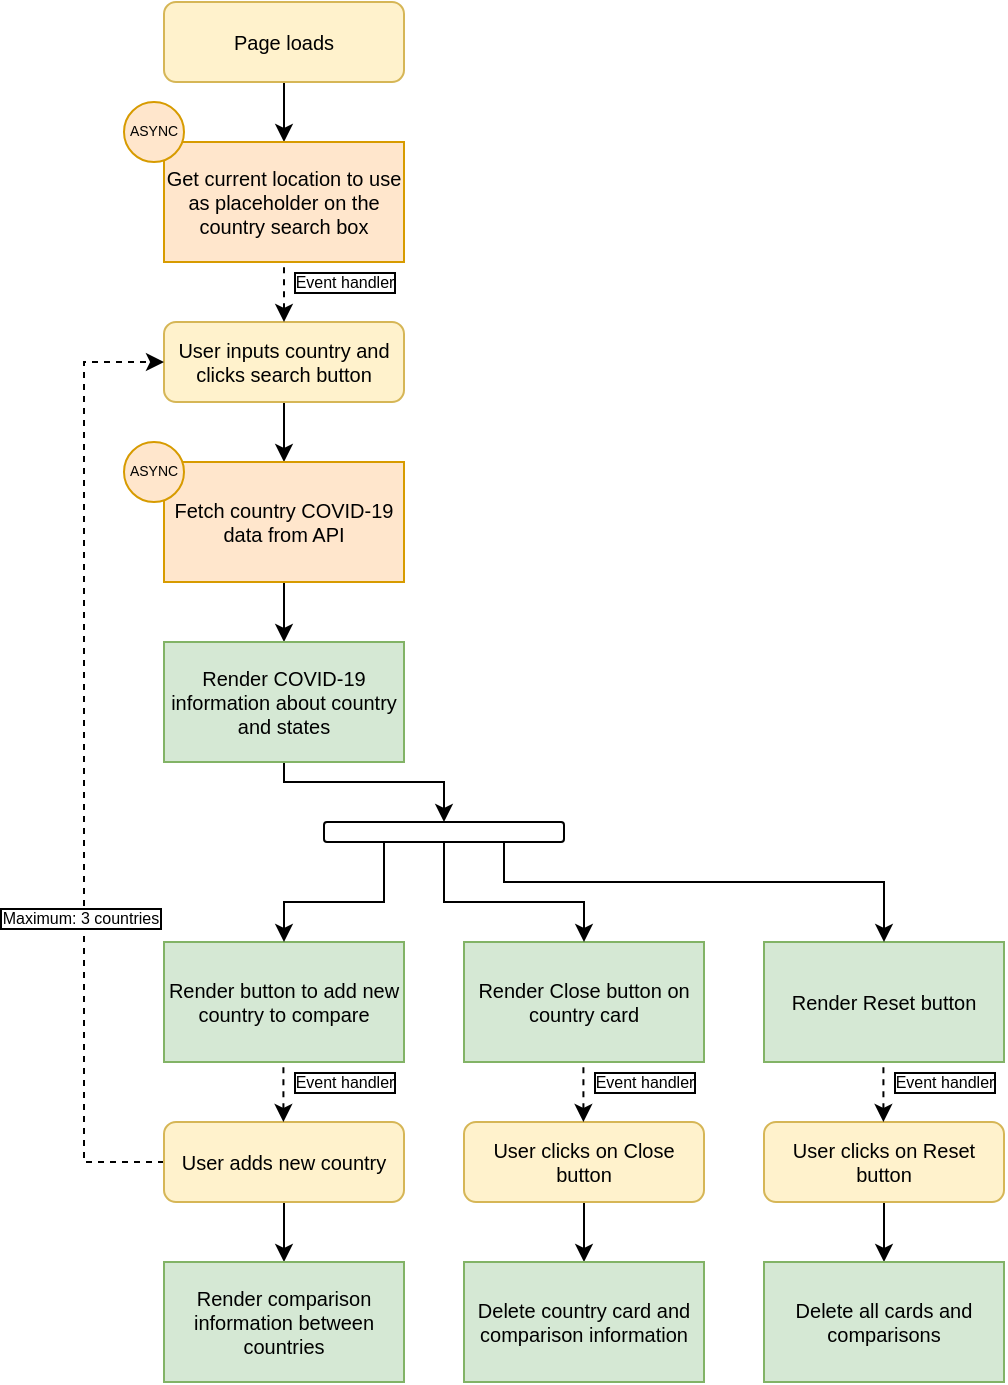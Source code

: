 <mxfile version="14.8.6" type="github">
  <diagram id="C5RBs43oDa-KdzZeNtuy" name="Page-1">
    <mxGraphModel dx="483" dy="580" grid="1" gridSize="10" guides="1" tooltips="1" connect="1" arrows="1" fold="1" page="1" pageScale="1" pageWidth="827" pageHeight="1169" math="0" shadow="0">
      <root>
        <mxCell id="WIyWlLk6GJQsqaUBKTNV-0" />
        <mxCell id="WIyWlLk6GJQsqaUBKTNV-1" parent="WIyWlLk6GJQsqaUBKTNV-0" />
        <mxCell id="nCoyNoLL6VT5nCh0kXBd-9" style="edgeStyle=orthogonalEdgeStyle;rounded=0;orthogonalLoop=1;jettySize=auto;html=1;exitX=0.5;exitY=1;exitDx=0;exitDy=0;fontSize=7;" parent="WIyWlLk6GJQsqaUBKTNV-1" source="WIyWlLk6GJQsqaUBKTNV-3" target="nCoyNoLL6VT5nCh0kXBd-0" edge="1">
          <mxGeometry relative="1" as="geometry" />
        </mxCell>
        <mxCell id="WIyWlLk6GJQsqaUBKTNV-3" value="Page loads" style="rounded=1;whiteSpace=wrap;html=1;fontSize=10;glass=0;strokeWidth=1;shadow=0;fillColor=#fff2cc;strokeColor=#d6b656;" parent="WIyWlLk6GJQsqaUBKTNV-1" vertex="1">
          <mxGeometry x="160" y="100" width="120" height="40" as="geometry" />
        </mxCell>
        <mxCell id="nCoyNoLL6VT5nCh0kXBd-0" value="Get current location to use as placeholder on the country search box" style="rounded=0;whiteSpace=wrap;html=1;fontSize=10;fillColor=#ffe6cc;strokeColor=#d79b00;" parent="WIyWlLk6GJQsqaUBKTNV-1" vertex="1">
          <mxGeometry x="160" y="170" width="120" height="60" as="geometry" />
        </mxCell>
        <mxCell id="nCoyNoLL6VT5nCh0kXBd-2" value="ASYNC" style="ellipse;whiteSpace=wrap;html=1;aspect=fixed;fontSize=7;fillColor=#ffe6cc;strokeColor=#d79b00;" parent="WIyWlLk6GJQsqaUBKTNV-1" vertex="1">
          <mxGeometry x="140" y="150" width="30" height="30" as="geometry" />
        </mxCell>
        <mxCell id="nCoyNoLL6VT5nCh0kXBd-8" style="edgeStyle=orthogonalEdgeStyle;rounded=0;orthogonalLoop=1;jettySize=auto;html=1;exitX=0.5;exitY=1;exitDx=0;exitDy=0;entryX=0.5;entryY=0;entryDx=0;entryDy=0;fontSize=7;" parent="WIyWlLk6GJQsqaUBKTNV-1" source="nCoyNoLL6VT5nCh0kXBd-4" target="nCoyNoLL6VT5nCh0kXBd-6" edge="1">
          <mxGeometry relative="1" as="geometry" />
        </mxCell>
        <mxCell id="nCoyNoLL6VT5nCh0kXBd-4" value="User inputs country and clicks search button" style="rounded=1;whiteSpace=wrap;html=1;fontSize=10;glass=0;strokeWidth=1;shadow=0;fillColor=#fff2cc;strokeColor=#d6b656;" parent="WIyWlLk6GJQsqaUBKTNV-1" vertex="1">
          <mxGeometry x="160" y="260" width="120" height="40" as="geometry" />
        </mxCell>
        <mxCell id="nCoyNoLL6VT5nCh0kXBd-5" value="Event handler" style="endArrow=none;dashed=1;html=1;fontSize=8;exitX=0.5;exitY=0;exitDx=0;exitDy=0;entryX=0.5;entryY=1;entryDx=0;entryDy=0;startArrow=classic;startFill=1;labelBorderColor=#000000;" parent="WIyWlLk6GJQsqaUBKTNV-1" source="nCoyNoLL6VT5nCh0kXBd-4" target="nCoyNoLL6VT5nCh0kXBd-0" edge="1">
          <mxGeometry x="0.333" y="-30" width="50" height="50" relative="1" as="geometry">
            <mxPoint x="370" y="310" as="sourcePoint" />
            <mxPoint x="420" y="260" as="targetPoint" />
            <mxPoint as="offset" />
          </mxGeometry>
        </mxCell>
        <mxCell id="nCoyNoLL6VT5nCh0kXBd-12" style="edgeStyle=orthogonalEdgeStyle;rounded=0;orthogonalLoop=1;jettySize=auto;html=1;exitX=0.5;exitY=1;exitDx=0;exitDy=0;fontSize=7;startArrow=none;startFill=0;" parent="WIyWlLk6GJQsqaUBKTNV-1" source="nCoyNoLL6VT5nCh0kXBd-6" target="nCoyNoLL6VT5nCh0kXBd-11" edge="1">
          <mxGeometry relative="1" as="geometry" />
        </mxCell>
        <mxCell id="nCoyNoLL6VT5nCh0kXBd-6" value="Fetch country COVID-19 data from API" style="rounded=0;whiteSpace=wrap;html=1;fontSize=10;fillColor=#ffe6cc;strokeColor=#d79b00;" parent="WIyWlLk6GJQsqaUBKTNV-1" vertex="1">
          <mxGeometry x="160" y="330" width="120" height="60" as="geometry" />
        </mxCell>
        <mxCell id="nCoyNoLL6VT5nCh0kXBd-7" value="ASYNC" style="ellipse;whiteSpace=wrap;html=1;aspect=fixed;fontSize=7;fillColor=#ffe6cc;strokeColor=#d79b00;" parent="WIyWlLk6GJQsqaUBKTNV-1" vertex="1">
          <mxGeometry x="140" y="320" width="30" height="30" as="geometry" />
        </mxCell>
        <mxCell id="nCoyNoLL6VT5nCh0kXBd-51" style="edgeStyle=orthogonalEdgeStyle;rounded=0;orthogonalLoop=1;jettySize=auto;html=1;exitX=0.5;exitY=1;exitDx=0;exitDy=0;entryX=0.5;entryY=0;entryDx=0;entryDy=0;fontSize=8;startArrow=none;startFill=0;endArrow=classic;endFill=1;" parent="WIyWlLk6GJQsqaUBKTNV-1" source="nCoyNoLL6VT5nCh0kXBd-11" target="nCoyNoLL6VT5nCh0kXBd-50" edge="1">
          <mxGeometry relative="1" as="geometry">
            <Array as="points">
              <mxPoint x="220" y="490" />
              <mxPoint x="300" y="490" />
            </Array>
          </mxGeometry>
        </mxCell>
        <mxCell id="nCoyNoLL6VT5nCh0kXBd-11" value="&lt;span style=&quot;color: rgb(0 , 0 , 0) ; font-family: &amp;#34;helvetica&amp;#34; ; font-size: 10px ; font-style: normal ; font-weight: 400 ; letter-spacing: normal ; text-align: center ; text-indent: 0px ; text-transform: none ; word-spacing: 0px ; display: inline ; float: none&quot;&gt;Render COVID-19 information about country and states&lt;/span&gt;" style="rounded=0;whiteSpace=wrap;html=1;fontSize=7;fillColor=#d5e8d4;strokeColor=#82b366;labelBackgroundColor=none;" parent="WIyWlLk6GJQsqaUBKTNV-1" vertex="1">
          <mxGeometry x="160" y="420" width="120" height="60" as="geometry" />
        </mxCell>
        <mxCell id="nCoyNoLL6VT5nCh0kXBd-15" style="edgeStyle=orthogonalEdgeStyle;rounded=0;orthogonalLoop=1;jettySize=auto;html=1;exitX=0;exitY=0.5;exitDx=0;exitDy=0;entryX=0;entryY=0.5;entryDx=0;entryDy=0;fontSize=7;startArrow=none;startFill=0;dashed=1;" parent="WIyWlLk6GJQsqaUBKTNV-1" source="nCoyNoLL6VT5nCh0kXBd-28" target="nCoyNoLL6VT5nCh0kXBd-4" edge="1">
          <mxGeometry relative="1" as="geometry">
            <Array as="points">
              <mxPoint x="120" y="680" />
              <mxPoint x="120" y="280" />
            </Array>
          </mxGeometry>
        </mxCell>
        <mxCell id="nCoyNoLL6VT5nCh0kXBd-22" value="Maximum: 3 countries" style="edgeLabel;html=1;align=center;verticalAlign=middle;resizable=0;points=[];fontSize=8;labelBackgroundColor=#ffffff;labelBorderColor=#000000;" parent="nCoyNoLL6VT5nCh0kXBd-15" vertex="1" connectable="0">
          <mxGeometry x="0.181" y="2" relative="1" as="geometry">
            <mxPoint y="121" as="offset" />
          </mxGeometry>
        </mxCell>
        <mxCell id="nCoyNoLL6VT5nCh0kXBd-13" value="&lt;span style=&quot;color: rgb(0 , 0 , 0) ; font-family: &amp;#34;helvetica&amp;#34; ; font-size: 10px ; font-style: normal ; font-weight: 400 ; letter-spacing: normal ; text-align: center ; text-indent: 0px ; text-transform: none ; word-spacing: 0px ; display: inline ; float: none&quot;&gt;Render button to add new country to compare&lt;/span&gt;" style="rounded=0;whiteSpace=wrap;html=1;fontSize=7;fillColor=#d5e8d4;strokeColor=#82b366;labelBackgroundColor=none;" parent="WIyWlLk6GJQsqaUBKTNV-1" vertex="1">
          <mxGeometry x="160" y="570" width="120" height="60" as="geometry" />
        </mxCell>
        <mxCell id="nCoyNoLL6VT5nCh0kXBd-23" value="&lt;span style=&quot;color: rgb(0 , 0 , 0) ; font-family: &amp;#34;helvetica&amp;#34; ; font-size: 10px ; font-style: normal ; font-weight: 400 ; letter-spacing: normal ; text-align: center ; text-indent: 0px ; text-transform: none ; word-spacing: 0px ; display: inline ; float: none&quot;&gt;Render Close button on country card&lt;/span&gt;" style="rounded=0;whiteSpace=wrap;html=1;fontSize=7;fillColor=#d5e8d4;strokeColor=#82b366;labelBackgroundColor=none;" parent="WIyWlLk6GJQsqaUBKTNV-1" vertex="1">
          <mxGeometry x="310" y="570" width="120" height="60" as="geometry" />
        </mxCell>
        <mxCell id="nCoyNoLL6VT5nCh0kXBd-25" value="&lt;span style=&quot;color: rgb(0 , 0 , 0) ; font-family: &amp;#34;helvetica&amp;#34; ; font-size: 10px ; font-style: normal ; font-weight: 400 ; letter-spacing: normal ; text-align: center ; text-indent: 0px ; text-transform: none ; word-spacing: 0px ; display: inline ; float: none&quot;&gt;Render Reset button&lt;/span&gt;" style="rounded=0;whiteSpace=wrap;html=1;fontSize=7;fillColor=#d5e8d4;strokeColor=#82b366;labelBackgroundColor=none;" parent="WIyWlLk6GJQsqaUBKTNV-1" vertex="1">
          <mxGeometry x="460" y="570" width="120" height="60" as="geometry" />
        </mxCell>
        <mxCell id="nCoyNoLL6VT5nCh0kXBd-31" style="edgeStyle=orthogonalEdgeStyle;rounded=0;orthogonalLoop=1;jettySize=auto;html=1;exitX=0.5;exitY=1;exitDx=0;exitDy=0;entryX=0.5;entryY=0;entryDx=0;entryDy=0;fontSize=8;startArrow=none;startFill=0;" parent="WIyWlLk6GJQsqaUBKTNV-1" source="nCoyNoLL6VT5nCh0kXBd-28" target="nCoyNoLL6VT5nCh0kXBd-30" edge="1">
          <mxGeometry relative="1" as="geometry" />
        </mxCell>
        <mxCell id="nCoyNoLL6VT5nCh0kXBd-28" value="User adds new country" style="rounded=1;whiteSpace=wrap;html=1;fontSize=10;glass=0;strokeWidth=1;shadow=0;fillColor=#fff2cc;strokeColor=#d6b656;" parent="WIyWlLk6GJQsqaUBKTNV-1" vertex="1">
          <mxGeometry x="160" y="660" width="120" height="40" as="geometry" />
        </mxCell>
        <mxCell id="nCoyNoLL6VT5nCh0kXBd-29" value="Event handler" style="endArrow=none;dashed=1;html=1;fontSize=8;exitX=0.5;exitY=0;exitDx=0;exitDy=0;entryX=0.5;entryY=1;entryDx=0;entryDy=0;startArrow=classic;startFill=1;labelBorderColor=#000000;" parent="WIyWlLk6GJQsqaUBKTNV-1" edge="1">
          <mxGeometry x="0.333" y="-30" width="50" height="50" relative="1" as="geometry">
            <mxPoint x="219.71" y="660" as="sourcePoint" />
            <mxPoint x="219.71" y="630" as="targetPoint" />
            <mxPoint as="offset" />
          </mxGeometry>
        </mxCell>
        <mxCell id="nCoyNoLL6VT5nCh0kXBd-30" value="&lt;span style=&quot;color: rgb(0 , 0 , 0) ; font-family: &amp;#34;helvetica&amp;#34; ; font-size: 10px ; font-style: normal ; font-weight: 400 ; letter-spacing: normal ; text-align: center ; text-indent: 0px ; text-transform: none ; word-spacing: 0px ; display: inline ; float: none&quot;&gt;Render comparison information between countries&lt;/span&gt;" style="rounded=0;whiteSpace=wrap;html=1;fontSize=7;fillColor=#d5e8d4;strokeColor=#82b366;labelBackgroundColor=none;" parent="WIyWlLk6GJQsqaUBKTNV-1" vertex="1">
          <mxGeometry x="160" y="730" width="120" height="60" as="geometry" />
        </mxCell>
        <mxCell id="nCoyNoLL6VT5nCh0kXBd-38" style="edgeStyle=orthogonalEdgeStyle;rounded=0;orthogonalLoop=1;jettySize=auto;html=1;exitX=0.5;exitY=1;exitDx=0;exitDy=0;entryX=0.5;entryY=0;entryDx=0;entryDy=0;fontSize=8;startArrow=none;startFill=0;" parent="WIyWlLk6GJQsqaUBKTNV-1" source="nCoyNoLL6VT5nCh0kXBd-32" target="nCoyNoLL6VT5nCh0kXBd-33" edge="1">
          <mxGeometry relative="1" as="geometry" />
        </mxCell>
        <mxCell id="nCoyNoLL6VT5nCh0kXBd-32" value="User clicks on Close button" style="rounded=1;whiteSpace=wrap;html=1;fontSize=10;glass=0;strokeWidth=1;shadow=0;fillColor=#fff2cc;strokeColor=#d6b656;" parent="WIyWlLk6GJQsqaUBKTNV-1" vertex="1">
          <mxGeometry x="310" y="660" width="120" height="40" as="geometry" />
        </mxCell>
        <mxCell id="nCoyNoLL6VT5nCh0kXBd-33" value="&lt;span style=&quot;color: rgb(0 , 0 , 0) ; font-family: &amp;#34;helvetica&amp;#34; ; font-size: 10px ; font-style: normal ; font-weight: 400 ; letter-spacing: normal ; text-align: center ; text-indent: 0px ; text-transform: none ; word-spacing: 0px ; display: inline ; float: none&quot;&gt;Delete country card and comparison information&lt;/span&gt;" style="rounded=0;whiteSpace=wrap;html=1;fontSize=7;fillColor=#d5e8d4;strokeColor=#82b366;labelBackgroundColor=none;" parent="WIyWlLk6GJQsqaUBKTNV-1" vertex="1">
          <mxGeometry x="310" y="730" width="120" height="60" as="geometry" />
        </mxCell>
        <mxCell id="nCoyNoLL6VT5nCh0kXBd-39" style="edgeStyle=orthogonalEdgeStyle;rounded=0;orthogonalLoop=1;jettySize=auto;html=1;exitX=0.5;exitY=1;exitDx=0;exitDy=0;entryX=0.5;entryY=0;entryDx=0;entryDy=0;fontSize=8;startArrow=none;startFill=0;" parent="WIyWlLk6GJQsqaUBKTNV-1" source="nCoyNoLL6VT5nCh0kXBd-34" target="nCoyNoLL6VT5nCh0kXBd-35" edge="1">
          <mxGeometry relative="1" as="geometry" />
        </mxCell>
        <mxCell id="nCoyNoLL6VT5nCh0kXBd-34" value="User clicks on Reset button" style="rounded=1;whiteSpace=wrap;html=1;fontSize=10;glass=0;strokeWidth=1;shadow=0;fillColor=#fff2cc;strokeColor=#d6b656;" parent="WIyWlLk6GJQsqaUBKTNV-1" vertex="1">
          <mxGeometry x="460" y="660" width="120" height="40" as="geometry" />
        </mxCell>
        <mxCell id="nCoyNoLL6VT5nCh0kXBd-35" value="&lt;span style=&quot;color: rgb(0 , 0 , 0) ; font-family: &amp;#34;helvetica&amp;#34; ; font-size: 10px ; font-style: normal ; font-weight: 400 ; letter-spacing: normal ; text-align: center ; text-indent: 0px ; text-transform: none ; word-spacing: 0px ; display: inline ; float: none&quot;&gt;Delete all cards and comparisons&lt;/span&gt;" style="rounded=0;whiteSpace=wrap;html=1;fontSize=7;fillColor=#d5e8d4;strokeColor=#82b366;labelBackgroundColor=none;" parent="WIyWlLk6GJQsqaUBKTNV-1" vertex="1">
          <mxGeometry x="460" y="730" width="120" height="60" as="geometry" />
        </mxCell>
        <mxCell id="nCoyNoLL6VT5nCh0kXBd-36" value="Event handler" style="endArrow=none;dashed=1;html=1;fontSize=8;exitX=0.5;exitY=0;exitDx=0;exitDy=0;entryX=0.5;entryY=1;entryDx=0;entryDy=0;startArrow=classic;startFill=1;labelBorderColor=#000000;" parent="WIyWlLk6GJQsqaUBKTNV-1" edge="1">
          <mxGeometry x="0.333" y="-30" width="50" height="50" relative="1" as="geometry">
            <mxPoint x="369.71" y="660" as="sourcePoint" />
            <mxPoint x="369.71" y="630" as="targetPoint" />
            <mxPoint as="offset" />
          </mxGeometry>
        </mxCell>
        <mxCell id="nCoyNoLL6VT5nCh0kXBd-37" value="Event handler" style="endArrow=none;dashed=1;html=1;fontSize=8;exitX=0.5;exitY=0;exitDx=0;exitDy=0;entryX=0.5;entryY=1;entryDx=0;entryDy=0;startArrow=classic;startFill=1;labelBorderColor=#000000;" parent="WIyWlLk6GJQsqaUBKTNV-1" edge="1">
          <mxGeometry x="0.333" y="-30" width="50" height="50" relative="1" as="geometry">
            <mxPoint x="519.71" y="660" as="sourcePoint" />
            <mxPoint x="519.71" y="630" as="targetPoint" />
            <mxPoint as="offset" />
          </mxGeometry>
        </mxCell>
        <mxCell id="nCoyNoLL6VT5nCh0kXBd-53" style="edgeStyle=orthogonalEdgeStyle;rounded=0;orthogonalLoop=1;jettySize=auto;html=1;exitX=0.25;exitY=1;exitDx=0;exitDy=0;entryX=0.5;entryY=0;entryDx=0;entryDy=0;fontSize=8;startArrow=none;startFill=0;endArrow=classic;endFill=1;" parent="WIyWlLk6GJQsqaUBKTNV-1" source="nCoyNoLL6VT5nCh0kXBd-50" target="nCoyNoLL6VT5nCh0kXBd-13" edge="1">
          <mxGeometry relative="1" as="geometry">
            <Array as="points">
              <mxPoint x="270" y="550" />
              <mxPoint x="220" y="550" />
            </Array>
          </mxGeometry>
        </mxCell>
        <mxCell id="nCoyNoLL6VT5nCh0kXBd-54" style="edgeStyle=orthogonalEdgeStyle;rounded=0;orthogonalLoop=1;jettySize=auto;html=1;exitX=0.5;exitY=1;exitDx=0;exitDy=0;fontSize=8;startArrow=none;startFill=0;endArrow=classic;endFill=1;" parent="WIyWlLk6GJQsqaUBKTNV-1" source="nCoyNoLL6VT5nCh0kXBd-50" target="nCoyNoLL6VT5nCh0kXBd-23" edge="1">
          <mxGeometry relative="1" as="geometry">
            <Array as="points">
              <mxPoint x="300" y="550" />
              <mxPoint x="370" y="550" />
            </Array>
          </mxGeometry>
        </mxCell>
        <mxCell id="nCoyNoLL6VT5nCh0kXBd-55" style="edgeStyle=orthogonalEdgeStyle;rounded=0;orthogonalLoop=1;jettySize=auto;html=1;exitX=0.75;exitY=1;exitDx=0;exitDy=0;fontSize=8;startArrow=none;startFill=0;endArrow=classic;endFill=1;" parent="WIyWlLk6GJQsqaUBKTNV-1" source="nCoyNoLL6VT5nCh0kXBd-50" target="nCoyNoLL6VT5nCh0kXBd-25" edge="1">
          <mxGeometry relative="1" as="geometry">
            <Array as="points">
              <mxPoint x="330" y="540" />
              <mxPoint x="520" y="540" />
            </Array>
          </mxGeometry>
        </mxCell>
        <mxCell id="nCoyNoLL6VT5nCh0kXBd-50" value="" style="rounded=1;whiteSpace=wrap;html=1;labelBackgroundColor=#ffffff;fontSize=8;" parent="WIyWlLk6GJQsqaUBKTNV-1" vertex="1">
          <mxGeometry x="240" y="510" width="120" height="10" as="geometry" />
        </mxCell>
      </root>
    </mxGraphModel>
  </diagram>
</mxfile>
